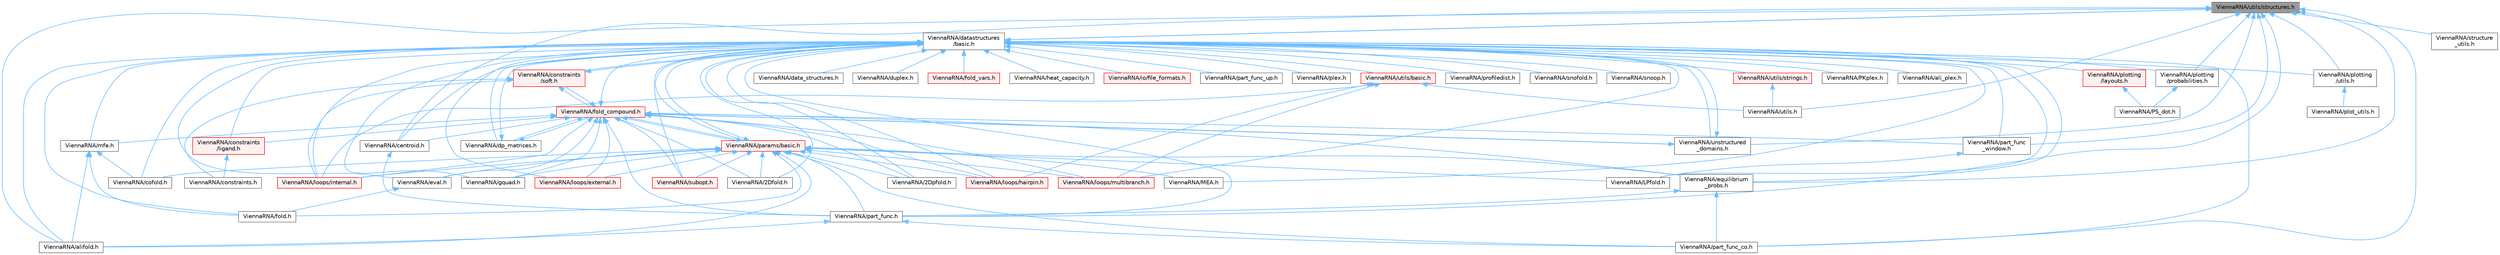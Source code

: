 digraph "ViennaRNA/utils/structures.h"
{
 // INTERACTIVE_SVG=YES
 // LATEX_PDF_SIZE
  bgcolor="transparent";
  edge [fontname=Helvetica,fontsize=10,labelfontname=Helvetica,labelfontsize=10];
  node [fontname=Helvetica,fontsize=10,shape=box,height=0.2,width=0.4];
  Node1 [label="ViennaRNA/utils/structures.h",height=0.2,width=0.4,color="gray40", fillcolor="grey60", style="filled", fontcolor="black",tooltip="Various utility- and helper-functions for secondary structure parsing, converting,..."];
  Node1 -> Node2 [dir="back",color="steelblue1",style="solid"];
  Node2 [label="ViennaRNA/alifold.h",height=0.2,width=0.4,color="grey40", fillcolor="white", style="filled",URL="$alifold_8h.html",tooltip="Functions for comparative structure prediction using RNA sequence alignments."];
  Node1 -> Node3 [dir="back",color="steelblue1",style="solid"];
  Node3 [label="ViennaRNA/centroid.h",height=0.2,width=0.4,color="grey40", fillcolor="white", style="filled",URL="$centroid_8h.html",tooltip="Centroid structure computation."];
  Node3 -> Node4 [dir="back",color="steelblue1",style="solid"];
  Node4 [label="ViennaRNA/part_func.h",height=0.2,width=0.4,color="grey40", fillcolor="white", style="filled",URL="$part__func_8h.html",tooltip="Partition function implementations."];
  Node4 -> Node2 [dir="back",color="steelblue1",style="solid"];
  Node4 -> Node5 [dir="back",color="steelblue1",style="solid"];
  Node5 [label="ViennaRNA/part_func_co.h",height=0.2,width=0.4,color="grey40", fillcolor="white", style="filled",URL="$part__func__co_8h.html",tooltip="Partition function for two RNA sequences."];
  Node1 -> Node6 [dir="back",color="steelblue1",style="solid"];
  Node6 [label="ViennaRNA/datastructures\l/basic.h",height=0.2,width=0.4,color="grey40", fillcolor="white", style="filled",URL="$datastructures_2basic_8h.html",tooltip="Various data structures and pre-processor macros."];
  Node6 -> Node7 [dir="back",color="steelblue1",style="solid"];
  Node7 [label="ViennaRNA/2Dfold.h",height=0.2,width=0.4,color="grey40", fillcolor="white", style="filled",URL="$2Dfold_8h.html",tooltip="MFE structures for base pair distance classes."];
  Node6 -> Node8 [dir="back",color="steelblue1",style="solid"];
  Node8 [label="ViennaRNA/2Dpfold.h",height=0.2,width=0.4,color="grey40", fillcolor="white", style="filled",URL="$2Dpfold_8h.html",tooltip="Partition function implementations for base pair distance classes."];
  Node6 -> Node9 [dir="back",color="steelblue1",style="solid"];
  Node9 [label="ViennaRNA/LPfold.h",height=0.2,width=0.4,color="grey40", fillcolor="white", style="filled",URL="$LPfold_8h.html",tooltip="Partition function and equilibrium probability implementation for the sliding window algorithm."];
  Node6 -> Node10 [dir="back",color="steelblue1",style="solid"];
  Node10 [label="ViennaRNA/MEA.h",height=0.2,width=0.4,color="grey40", fillcolor="white", style="filled",URL="$MEA_8h.html",tooltip="Computes a MEA (maximum expected accuracy) structure."];
  Node6 -> Node11 [dir="back",color="steelblue1",style="solid"];
  Node11 [label="ViennaRNA/PKplex.h",height=0.2,width=0.4,color="grey40", fillcolor="white", style="filled",URL="$PKplex_8h_source.html",tooltip=" "];
  Node6 -> Node12 [dir="back",color="steelblue1",style="solid"];
  Node12 [label="ViennaRNA/ali_plex.h",height=0.2,width=0.4,color="grey40", fillcolor="white", style="filled",URL="$ali__plex_8h_source.html",tooltip=" "];
  Node6 -> Node2 [dir="back",color="steelblue1",style="solid"];
  Node6 -> Node3 [dir="back",color="steelblue1",style="solid"];
  Node6 -> Node13 [dir="back",color="steelblue1",style="solid"];
  Node13 [label="ViennaRNA/cofold.h",height=0.2,width=0.4,color="grey40", fillcolor="white", style="filled",URL="$cofold_8h.html",tooltip="MFE implementations for RNA-RNA interaction."];
  Node6 -> Node14 [dir="back",color="steelblue1",style="solid"];
  Node14 [label="ViennaRNA/constraints\l/ligand.h",height=0.2,width=0.4,color="red", fillcolor="#FFF0F0", style="filled",URL="$ligand_8h.html",tooltip="Functions for incorporation of ligands binding to hairpin and interior loop motifs using the soft con..."];
  Node14 -> Node15 [dir="back",color="steelblue1",style="solid"];
  Node15 [label="ViennaRNA/constraints.h",height=0.2,width=0.4,color="grey40", fillcolor="white", style="filled",URL="$constraints_8h.html",tooltip="Use ViennaRNA/constraints/basic.h instead."];
  Node6 -> Node17 [dir="back",color="steelblue1",style="solid"];
  Node17 [label="ViennaRNA/constraints\l/soft.h",height=0.2,width=0.4,color="red", fillcolor="#FFF0F0", style="filled",URL="$soft_8h.html",tooltip="Functions and data structures for secondary structure soft constraints."];
  Node17 -> Node15 [dir="back",color="steelblue1",style="solid"];
  Node17 -> Node6 [dir="back",color="steelblue1",style="solid"];
  Node17 -> Node19 [dir="back",color="steelblue1",style="solid"];
  Node19 [label="ViennaRNA/fold_compound.h",height=0.2,width=0.4,color="red", fillcolor="#FFF0F0", style="filled",URL="$fold__compound_8h.html",tooltip="The Basic Fold Compound API."];
  Node19 -> Node7 [dir="back",color="steelblue1",style="solid"];
  Node19 -> Node8 [dir="back",color="steelblue1",style="solid"];
  Node19 -> Node3 [dir="back",color="steelblue1",style="solid"];
  Node19 -> Node14 [dir="back",color="steelblue1",style="solid"];
  Node19 -> Node17 [dir="back",color="steelblue1",style="solid"];
  Node19 -> Node6 [dir="back",color="steelblue1",style="solid"];
  Node19 -> Node34 [dir="back",color="steelblue1",style="solid"];
  Node34 [label="ViennaRNA/dp_matrices.h",height=0.2,width=0.4,color="grey40", fillcolor="white", style="filled",URL="$dp__matrices_8h.html",tooltip="Functions to deal with standard dynamic programming (DP) matrices."];
  Node34 -> Node6 [dir="back",color="steelblue1",style="solid"];
  Node34 -> Node19 [dir="back",color="steelblue1",style="solid"];
  Node19 -> Node35 [dir="back",color="steelblue1",style="solid"];
  Node35 [label="ViennaRNA/equilibrium\l_probs.h",height=0.2,width=0.4,color="grey40", fillcolor="white", style="filled",URL="$equilibrium__probs_8h.html",tooltip="Equilibrium Probability implementations."];
  Node35 -> Node4 [dir="back",color="steelblue1",style="solid"];
  Node35 -> Node5 [dir="back",color="steelblue1",style="solid"];
  Node19 -> Node36 [dir="back",color="steelblue1",style="solid"];
  Node36 [label="ViennaRNA/eval.h",height=0.2,width=0.4,color="grey40", fillcolor="white", style="filled",URL="$eval_8h.html",tooltip="Functions and variables related to energy evaluation of sequence/structure pairs."];
  Node36 -> Node37 [dir="back",color="steelblue1",style="solid"];
  Node37 [label="ViennaRNA/fold.h",height=0.2,width=0.4,color="grey40", fillcolor="white", style="filled",URL="$fold_8h.html",tooltip="MFE calculations for single RNA sequences."];
  Node19 -> Node38 [dir="back",color="steelblue1",style="solid"];
  Node38 [label="ViennaRNA/gquad.h",height=0.2,width=0.4,color="grey40", fillcolor="white", style="filled",URL="$gquad_8h.html",tooltip="G-quadruplexes."];
  Node19 -> Node47 [dir="back",color="steelblue1",style="solid"];
  Node47 [label="ViennaRNA/loops/external.h",height=0.2,width=0.4,color="red", fillcolor="#FFF0F0", style="filled",URL="$external_8h.html",tooltip="Energy evaluation of exterior loops for MFE and partition function calculations."];
  Node19 -> Node49 [dir="back",color="steelblue1",style="solid"];
  Node49 [label="ViennaRNA/loops/hairpin.h",height=0.2,width=0.4,color="red", fillcolor="#FFF0F0", style="filled",URL="$hairpin_8h.html",tooltip="Energy evaluation of hairpin loops for MFE and partition function calculations."];
  Node19 -> Node30 [dir="back",color="steelblue1",style="solid"];
  Node30 [label="ViennaRNA/loops/internal.h",height=0.2,width=0.4,color="red", fillcolor="#FFF0F0", style="filled",URL="$internal_8h.html",tooltip="Energy evaluation of interior loops for MFE and partition function calculations."];
  Node19 -> Node51 [dir="back",color="steelblue1",style="solid"];
  Node51 [label="ViennaRNA/loops/multibranch.h",height=0.2,width=0.4,color="red", fillcolor="#FFF0F0", style="filled",URL="$multibranch_8h.html",tooltip="Energy evaluation of multibranch loops for MFE and partition function calculations."];
  Node19 -> Node53 [dir="back",color="steelblue1",style="solid"];
  Node53 [label="ViennaRNA/mfe.h",height=0.2,width=0.4,color="grey40", fillcolor="white", style="filled",URL="$mfe_8h.html",tooltip="Compute Minimum Free energy (MFE) and backtrace corresponding secondary structures from RNA sequence ..."];
  Node53 -> Node2 [dir="back",color="steelblue1",style="solid"];
  Node53 -> Node13 [dir="back",color="steelblue1",style="solid"];
  Node53 -> Node37 [dir="back",color="steelblue1",style="solid"];
  Node19 -> Node57 [dir="back",color="steelblue1",style="solid"];
  Node57 [label="ViennaRNA/params/basic.h",height=0.2,width=0.4,color="red", fillcolor="#FFF0F0", style="filled",URL="$params_2basic_8h.html",tooltip="Functions to deal with sets of energy parameters."];
  Node57 -> Node7 [dir="back",color="steelblue1",style="solid"];
  Node57 -> Node8 [dir="back",color="steelblue1",style="solid"];
  Node57 -> Node9 [dir="back",color="steelblue1",style="solid"];
  Node57 -> Node10 [dir="back",color="steelblue1",style="solid"];
  Node57 -> Node2 [dir="back",color="steelblue1",style="solid"];
  Node57 -> Node13 [dir="back",color="steelblue1",style="solid"];
  Node57 -> Node6 [dir="back",color="steelblue1",style="solid"];
  Node57 -> Node35 [dir="back",color="steelblue1",style="solid"];
  Node57 -> Node36 [dir="back",color="steelblue1",style="solid"];
  Node57 -> Node37 [dir="back",color="steelblue1",style="solid"];
  Node57 -> Node19 [dir="back",color="steelblue1",style="solid"];
  Node57 -> Node38 [dir="back",color="steelblue1",style="solid"];
  Node57 -> Node47 [dir="back",color="steelblue1",style="solid"];
  Node57 -> Node49 [dir="back",color="steelblue1",style="solid"];
  Node57 -> Node30 [dir="back",color="steelblue1",style="solid"];
  Node57 -> Node51 [dir="back",color="steelblue1",style="solid"];
  Node57 -> Node4 [dir="back",color="steelblue1",style="solid"];
  Node57 -> Node5 [dir="back",color="steelblue1",style="solid"];
  Node57 -> Node60 [dir="back",color="steelblue1",style="solid"];
  Node60 [label="ViennaRNA/subopt.h",height=0.2,width=0.4,color="red", fillcolor="#FFF0F0", style="filled",URL="$subopt_8h.html",tooltip="RNAsubopt and density of states declarations."];
  Node19 -> Node4 [dir="back",color="steelblue1",style="solid"];
  Node19 -> Node62 [dir="back",color="steelblue1",style="solid"];
  Node62 [label="ViennaRNA/part_func\l_window.h",height=0.2,width=0.4,color="grey40", fillcolor="white", style="filled",URL="$part__func__window_8h.html",tooltip="Partition function and equilibrium probability implementation for the sliding window algorithm."];
  Node62 -> Node9 [dir="back",color="steelblue1",style="solid"];
  Node19 -> Node60 [dir="back",color="steelblue1",style="solid"];
  Node19 -> Node67 [dir="back",color="steelblue1",style="solid"];
  Node67 [label="ViennaRNA/unstructured\l_domains.h",height=0.2,width=0.4,color="grey40", fillcolor="white", style="filled",URL="$unstructured__domains_8h.html",tooltip="Functions to modify unstructured domains, e.g. to incorporate ligands binding to unpaired stretches."];
  Node67 -> Node6 [dir="back",color="steelblue1",style="solid"];
  Node67 -> Node19 [dir="back",color="steelblue1",style="solid"];
  Node17 -> Node30 [dir="back",color="steelblue1",style="solid"];
  Node6 -> Node70 [dir="back",color="steelblue1",style="solid"];
  Node70 [label="ViennaRNA/data_structures.h",height=0.2,width=0.4,color="grey40", fillcolor="white", style="filled",URL="$data__structures_8h.html",tooltip="Use ViennaRNA/datastructures/basic.h instead."];
  Node6 -> Node34 [dir="back",color="steelblue1",style="solid"];
  Node6 -> Node71 [dir="back",color="steelblue1",style="solid"];
  Node71 [label="ViennaRNA/duplex.h",height=0.2,width=0.4,color="grey40", fillcolor="white", style="filled",URL="$duplex_8h.html",tooltip="Functions for simple RNA-RNA duplex interactions."];
  Node6 -> Node35 [dir="back",color="steelblue1",style="solid"];
  Node6 -> Node36 [dir="back",color="steelblue1",style="solid"];
  Node6 -> Node37 [dir="back",color="steelblue1",style="solid"];
  Node6 -> Node72 [dir="back",color="steelblue1",style="solid"];
  Node72 [label="ViennaRNA/fold_vars.h",height=0.2,width=0.4,color="red", fillcolor="#FFF0F0", style="filled",URL="$fold__vars_8h.html",tooltip="Here all all declarations of the global variables used throughout RNAlib."];
  Node6 -> Node38 [dir="back",color="steelblue1",style="solid"];
  Node6 -> Node74 [dir="back",color="steelblue1",style="solid"];
  Node74 [label="ViennaRNA/heat_capacity.h",height=0.2,width=0.4,color="grey40", fillcolor="white", style="filled",URL="$heat__capacity_8h.html",tooltip="Compute heat capacity for an RNA."];
  Node6 -> Node75 [dir="back",color="steelblue1",style="solid"];
  Node75 [label="ViennaRNA/io/file_formats.h",height=0.2,width=0.4,color="red", fillcolor="#FFF0F0", style="filled",URL="$io_2file__formats_8h.html",tooltip="Read and write different file formats for RNA sequences, structures."];
  Node6 -> Node47 [dir="back",color="steelblue1",style="solid"];
  Node6 -> Node49 [dir="back",color="steelblue1",style="solid"];
  Node6 -> Node30 [dir="back",color="steelblue1",style="solid"];
  Node6 -> Node51 [dir="back",color="steelblue1",style="solid"];
  Node6 -> Node53 [dir="back",color="steelblue1",style="solid"];
  Node6 -> Node57 [dir="back",color="steelblue1",style="solid"];
  Node6 -> Node4 [dir="back",color="steelblue1",style="solid"];
  Node6 -> Node5 [dir="back",color="steelblue1",style="solid"];
  Node6 -> Node77 [dir="back",color="steelblue1",style="solid"];
  Node77 [label="ViennaRNA/part_func_up.h",height=0.2,width=0.4,color="grey40", fillcolor="white", style="filled",URL="$part__func__up_8h.html",tooltip="Implementations for accessibility and RNA-RNA interaction as a stepwise process."];
  Node6 -> Node62 [dir="back",color="steelblue1",style="solid"];
  Node6 -> Node78 [dir="back",color="steelblue1",style="solid"];
  Node78 [label="ViennaRNA/plex.h",height=0.2,width=0.4,color="grey40", fillcolor="white", style="filled",URL="$plex_8h_source.html",tooltip=" "];
  Node6 -> Node79 [dir="back",color="steelblue1",style="solid"];
  Node79 [label="ViennaRNA/plotting\l/layouts.h",height=0.2,width=0.4,color="red", fillcolor="#FFF0F0", style="filled",URL="$layouts_8h.html",tooltip="Secondary structure plot layout algorithms."];
  Node79 -> Node80 [dir="back",color="steelblue1",style="solid"];
  Node80 [label="ViennaRNA/PS_dot.h",height=0.2,width=0.4,color="grey40", fillcolor="white", style="filled",URL="$PS__dot_8h.html",tooltip="Use ViennaRNA/plotting/probabilities.h instead."];
  Node6 -> Node84 [dir="back",color="steelblue1",style="solid"];
  Node84 [label="ViennaRNA/plotting\l/probabilities.h",height=0.2,width=0.4,color="grey40", fillcolor="white", style="filled",URL="$probabilities_8h.html",tooltip="Various functions for plotting RNA secondary structures, dot-plots and other visualizations."];
  Node84 -> Node80 [dir="back",color="steelblue1",style="solid"];
  Node6 -> Node85 [dir="back",color="steelblue1",style="solid"];
  Node85 [label="ViennaRNA/plotting\l/utils.h",height=0.2,width=0.4,color="grey40", fillcolor="white", style="filled",URL="$plotting_2utils_8h.html",tooltip="Various utilities to assist in plotting secondary structures and consensus structures."];
  Node85 -> Node86 [dir="back",color="steelblue1",style="solid"];
  Node86 [label="ViennaRNA/plot_utils.h",height=0.2,width=0.4,color="grey40", fillcolor="white", style="filled",URL="$plot__utils_8h.html",tooltip="Use ViennaRNA/plotting/utils.h instead."];
  Node6 -> Node87 [dir="back",color="steelblue1",style="solid"];
  Node87 [label="ViennaRNA/profiledist.h",height=0.2,width=0.4,color="grey40", fillcolor="white", style="filled",URL="$profiledist_8h.html",tooltip=" "];
  Node6 -> Node88 [dir="back",color="steelblue1",style="solid"];
  Node88 [label="ViennaRNA/snofold.h",height=0.2,width=0.4,color="grey40", fillcolor="white", style="filled",URL="$snofold_8h_source.html",tooltip=" "];
  Node6 -> Node89 [dir="back",color="steelblue1",style="solid"];
  Node89 [label="ViennaRNA/snoop.h",height=0.2,width=0.4,color="grey40", fillcolor="white", style="filled",URL="$snoop_8h_source.html",tooltip=" "];
  Node6 -> Node60 [dir="back",color="steelblue1",style="solid"];
  Node6 -> Node67 [dir="back",color="steelblue1",style="solid"];
  Node6 -> Node90 [dir="back",color="steelblue1",style="solid"];
  Node90 [label="ViennaRNA/utils/basic.h",height=0.2,width=0.4,color="red", fillcolor="#FFF0F0", style="filled",URL="$utils_2basic_8h.html",tooltip="General utility- and helper-functions used throughout the ViennaRNA Package."];
  Node90 -> Node49 [dir="back",color="steelblue1",style="solid"];
  Node90 -> Node30 [dir="back",color="steelblue1",style="solid"];
  Node90 -> Node51 [dir="back",color="steelblue1",style="solid"];
  Node90 -> Node21 [dir="back",color="steelblue1",style="solid"];
  Node21 [label="ViennaRNA/utils.h",height=0.2,width=0.4,color="grey40", fillcolor="white", style="filled",URL="$utils_8h.html",tooltip="Use ViennaRNA/utils/basic.h instead."];
  Node6 -> Node92 [dir="back",color="steelblue1",style="solid"];
  Node92 [label="ViennaRNA/utils/strings.h",height=0.2,width=0.4,color="red", fillcolor="#FFF0F0", style="filled",URL="$strings_8h.html",tooltip="General utility- and helper-functions for RNA sequence and structure strings used throughout the Vien..."];
  Node92 -> Node21 [dir="back",color="steelblue1",style="solid"];
  Node6 -> Node1 [dir="back",color="steelblue1",style="solid"];
  Node1 -> Node35 [dir="back",color="steelblue1",style="solid"];
  Node1 -> Node4 [dir="back",color="steelblue1",style="solid"];
  Node1 -> Node5 [dir="back",color="steelblue1",style="solid"];
  Node1 -> Node62 [dir="back",color="steelblue1",style="solid"];
  Node1 -> Node84 [dir="back",color="steelblue1",style="solid"];
  Node1 -> Node85 [dir="back",color="steelblue1",style="solid"];
  Node1 -> Node94 [dir="back",color="steelblue1",style="solid"];
  Node94 [label="ViennaRNA/structure\l_utils.h",height=0.2,width=0.4,color="grey40", fillcolor="white", style="filled",URL="$structure__utils_8h.html",tooltip="Use ViennaRNA/utils/structures.h instead."];
  Node1 -> Node67 [dir="back",color="steelblue1",style="solid"];
  Node1 -> Node21 [dir="back",color="steelblue1",style="solid"];
}
